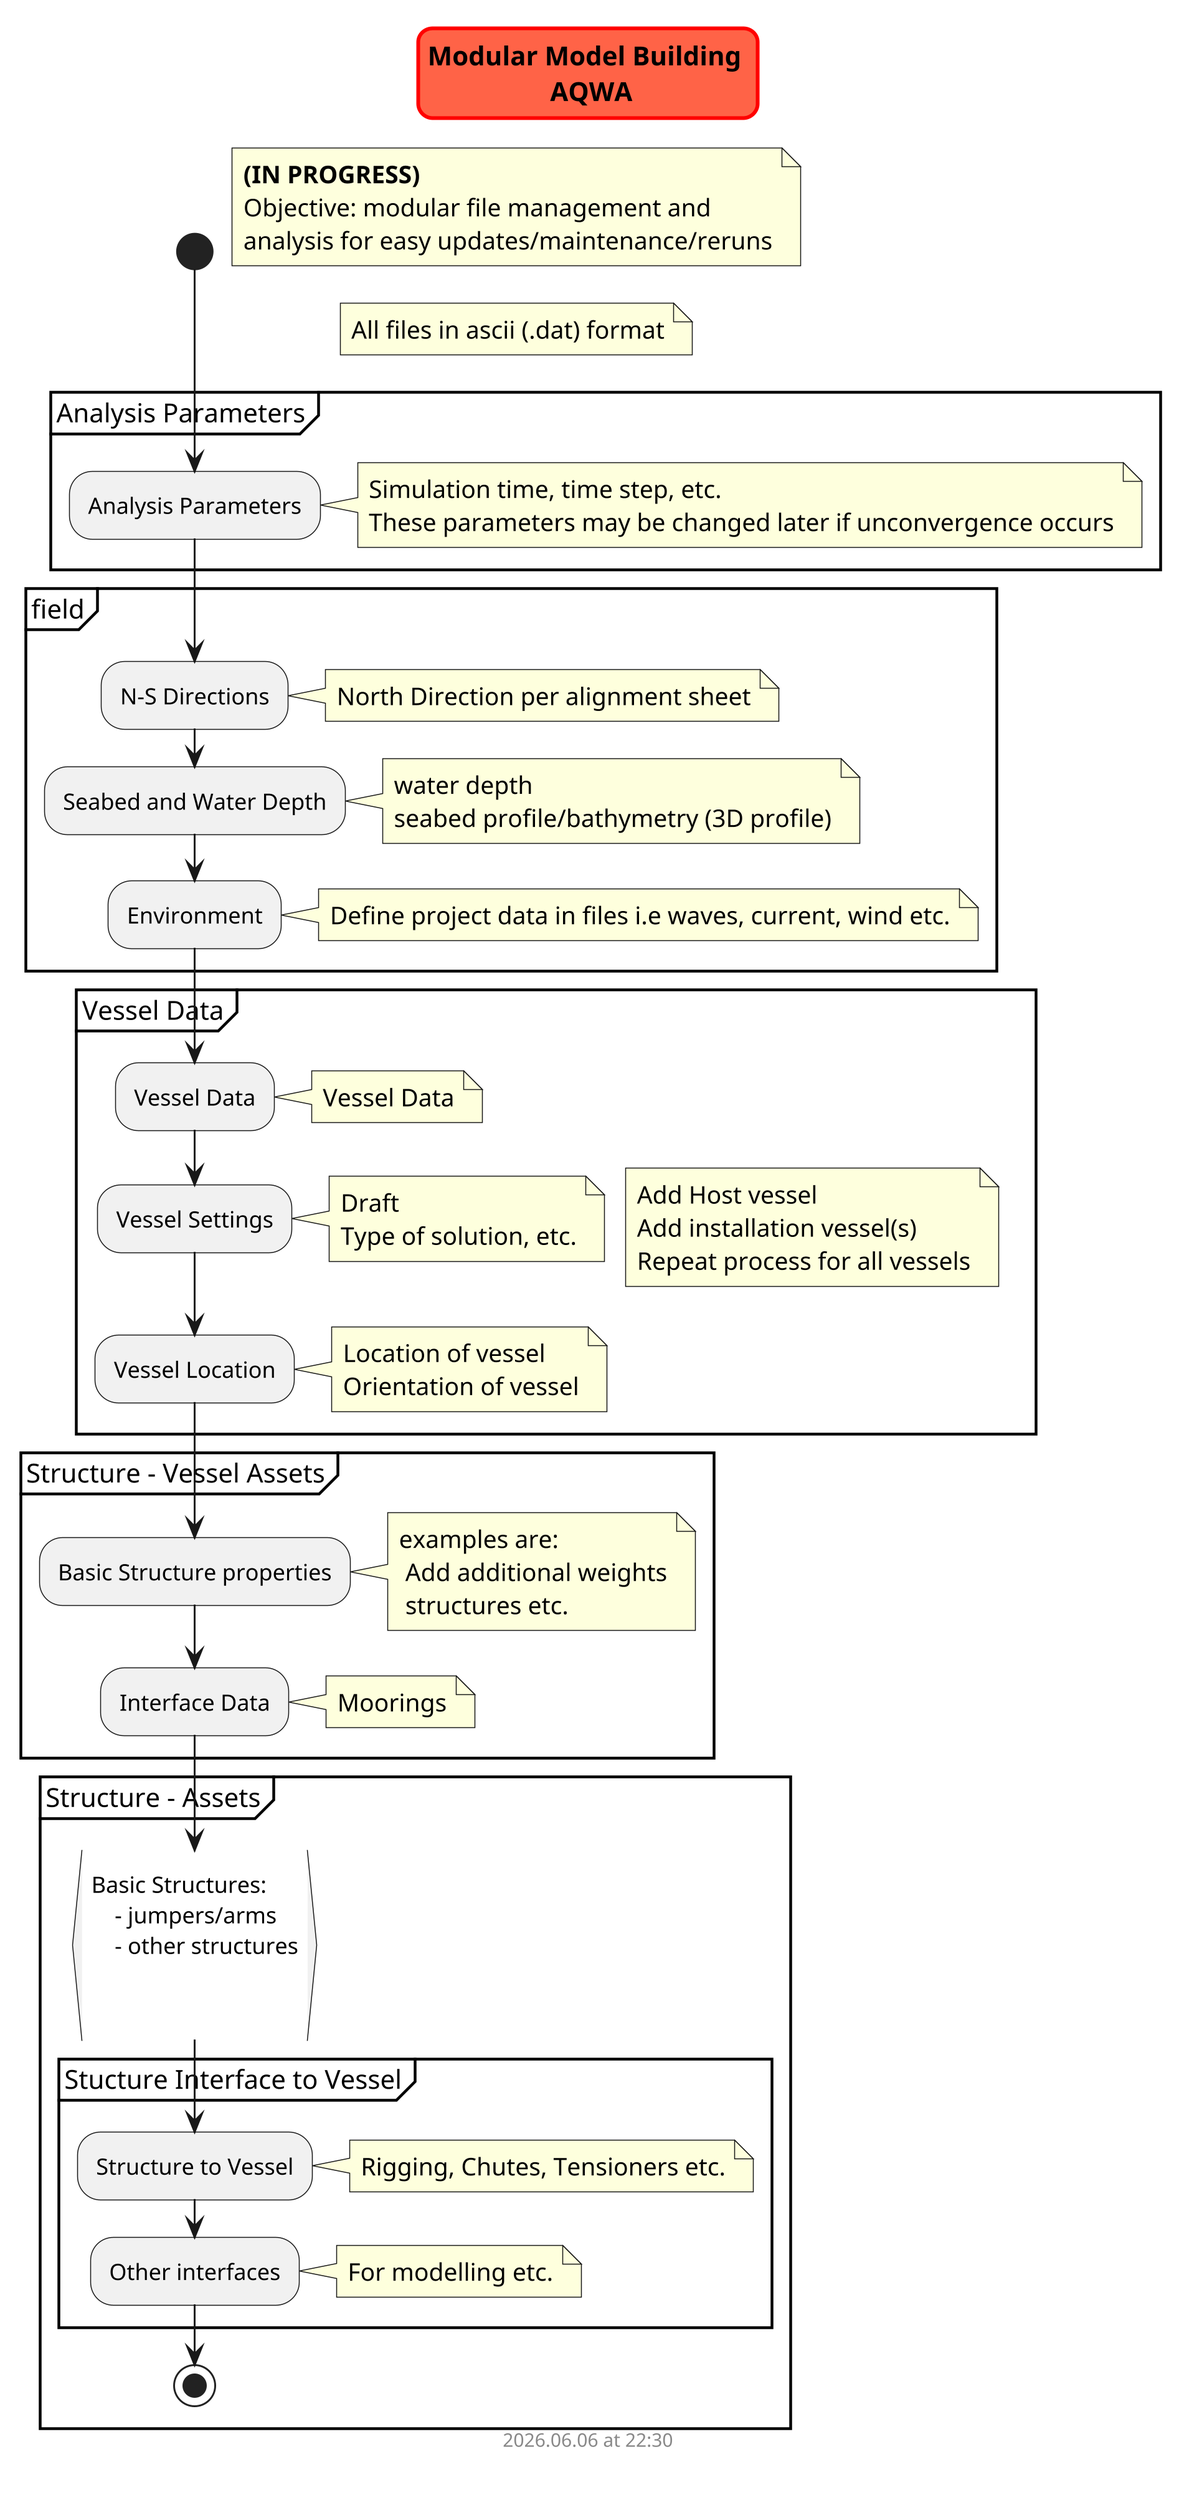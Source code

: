 @startuml modular_analysis
scale 3
skinparam titleBorderRoundCorner 15
skinparam titleBorderThickness 2
skinparam titleBorderColor red
skinparam titleBackgroundColor Tomato

title Modular Model Building \n AQWA

start

    note right
        **(IN PROGRESS)**
        Objective: modular file management and 
        analysis for easy updates/maintenance/reruns
    end note

    note right
        All files in ascii (.dat) format
    end note

    partition "Analysis Parameters" {

        :Analysis Parameters;
            note right
                Simulation time, time step, etc.
                These parameters may be changed later if unconvergence occurs
            end note

    }

    partition "field" {

        :N-S Directions;
            note right
                North Direction per alignment sheet
            end note

        :Seabed and Water Depth;
            note right
                water depth
                seabed profile/bathymetry (3D profile)
            end note

        :Environment;
            note right
                Define project data in files i.e waves, current, wind etc.
            end note

    }

    partition "Vessel Data" {

    note right
        Add Host vessel
        Add installation vessel(s)
        Repeat process for all vessels
    end note

        :Vessel Data;
            note right
                Vessel Data
            end note

        :Vessel Settings;
            note right
                Draft
                Type of solution, etc.
            end note

        :Vessel Location;
            note right
                Location of vessel
                Orientation of vessel
            end note

    }

    partition "Structure - Vessel Assets" {

        :Basic Structure properties;
            note right
                examples are:
                 Add additional weights
                 structures etc.
            end note

        :Interface Data;
            note right
                Moorings
            end note


    }


    partition "Structure - Assets" {
        :Basic Structures:
        - jumpers/arms
        - other structures

    }

    partition "Stucture Interface to Vessel" {
        :Structure to Vessel;
            note right
                Rigging, Chutes, Tensioners etc.
            end note

        :Other interfaces;
            note right
                For modelling etc.
            end note

    }

stop

footer
%date("yyyy.MM.dd' at 'HH:mm")
%filename()
end footer

@enduml
